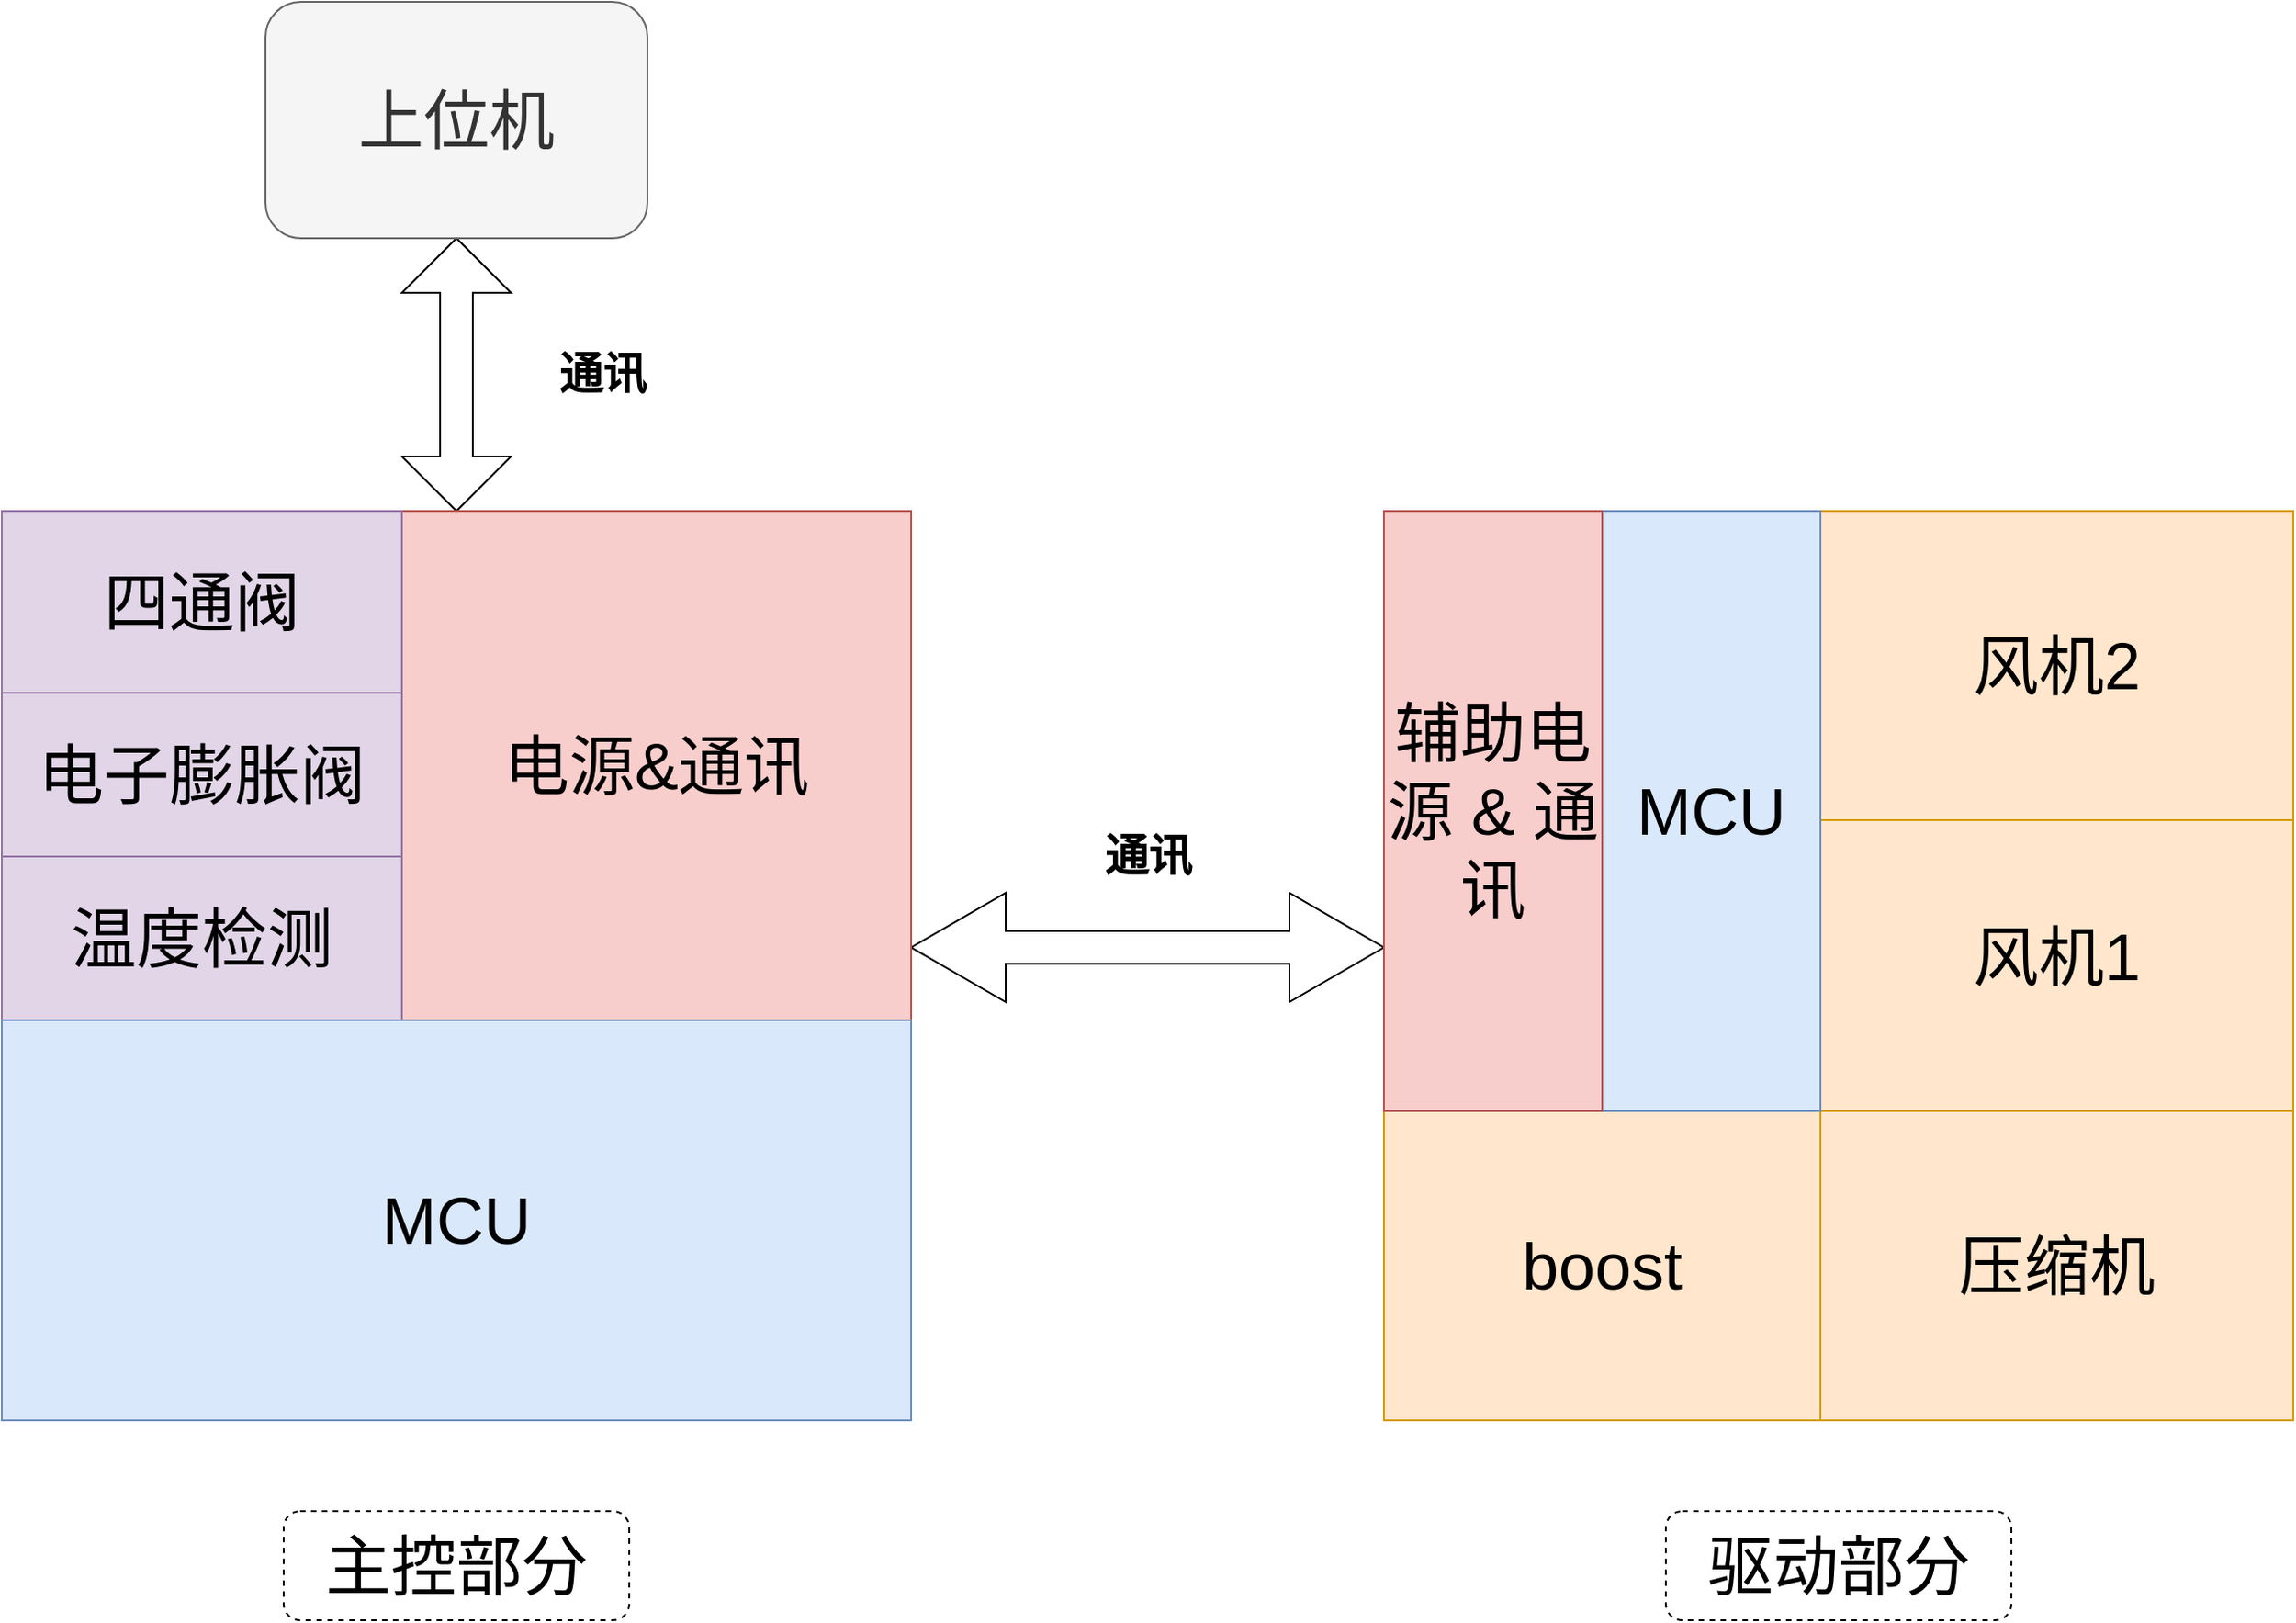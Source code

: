 <mxfile version="15.4.3" type="github">
  <diagram name="Page-1" id="90a13364-a465-7bf4-72fc-28e22215d7a0">
    <mxGraphModel dx="2076" dy="1094" grid="1" gridSize="10" guides="1" tooltips="1" connect="1" arrows="1" fold="1" page="1" pageScale="1.5" pageWidth="1169" pageHeight="826" background="none" math="0" shadow="0">
      <root>
        <mxCell id="0" style=";html=1;" />
        <mxCell id="1" style=";html=1;" parent="0" />
        <mxCell id="ZkzLgbns3vP0R5ubK6po-3" value="" style="whiteSpace=wrap;html=1;aspect=fixed;" vertex="1" parent="1">
          <mxGeometry x="320" y="460" width="500" height="500" as="geometry" />
        </mxCell>
        <mxCell id="ZkzLgbns3vP0R5ubK6po-4" value="&lt;font style=&quot;font-size: 36px&quot;&gt;主控部分&lt;/font&gt;" style="rounded=1;whiteSpace=wrap;html=1;dashed=1;" vertex="1" parent="1">
          <mxGeometry x="475" y="1010" width="190" height="60" as="geometry" />
        </mxCell>
        <mxCell id="ZkzLgbns3vP0R5ubK6po-5" value="" style="whiteSpace=wrap;html=1;aspect=fixed;" vertex="1" parent="1">
          <mxGeometry x="1080" y="460" width="500" height="500" as="geometry" />
        </mxCell>
        <mxCell id="ZkzLgbns3vP0R5ubK6po-8" value="" style="shape=doubleArrow;whiteSpace=wrap;html=1;" vertex="1" parent="1">
          <mxGeometry x="820" y="670" width="260" height="60" as="geometry" />
        </mxCell>
        <mxCell id="ZkzLgbns3vP0R5ubK6po-9" value="" style="shape=doubleArrow;direction=south;whiteSpace=wrap;html=1;fontSize=36;" vertex="1" parent="1">
          <mxGeometry x="540" y="310" width="60" height="150" as="geometry" />
        </mxCell>
        <mxCell id="ZkzLgbns3vP0R5ubK6po-12" value="上位机" style="rounded=1;whiteSpace=wrap;html=1;fontSize=36;fillColor=#f5f5f5;strokeColor=#666666;fontColor=#333333;" vertex="1" parent="1">
          <mxGeometry x="465" y="180" width="210" height="130" as="geometry" />
        </mxCell>
        <mxCell id="ZkzLgbns3vP0R5ubK6po-13" value="&lt;font style=&quot;font-size: 36px&quot;&gt;驱动部分&lt;/font&gt;" style="rounded=1;whiteSpace=wrap;html=1;dashed=1;" vertex="1" parent="1">
          <mxGeometry x="1235" y="1010" width="190" height="60" as="geometry" />
        </mxCell>
        <mxCell id="ZkzLgbns3vP0R5ubK6po-14" value="电源&amp;amp;通讯" style="whiteSpace=wrap;html=1;aspect=fixed;fontSize=36;fillColor=#f8cecc;strokeColor=#b85450;" vertex="1" parent="1">
          <mxGeometry x="540" y="460" width="280" height="280" as="geometry" />
        </mxCell>
        <mxCell id="ZkzLgbns3vP0R5ubK6po-16" value="四通阀" style="rounded=0;whiteSpace=wrap;html=1;fontSize=36;fillColor=#e1d5e7;strokeColor=#9673a6;" vertex="1" parent="1">
          <mxGeometry x="320" y="460" width="220" height="100" as="geometry" />
        </mxCell>
        <mxCell id="ZkzLgbns3vP0R5ubK6po-17" value="电子膨胀阀" style="rounded=0;whiteSpace=wrap;html=1;fontSize=36;fillColor=#e1d5e7;strokeColor=#9673a6;" vertex="1" parent="1">
          <mxGeometry x="320" y="560" width="220" height="90" as="geometry" />
        </mxCell>
        <mxCell id="ZkzLgbns3vP0R5ubK6po-18" value="温度检测" style="rounded=0;whiteSpace=wrap;html=1;fontSize=36;fillColor=#e1d5e7;strokeColor=#9673a6;" vertex="1" parent="1">
          <mxGeometry x="320" y="650" width="220" height="90" as="geometry" />
        </mxCell>
        <mxCell id="ZkzLgbns3vP0R5ubK6po-19" value="MCU" style="rounded=0;whiteSpace=wrap;html=1;fontSize=36;fillColor=#dae8fc;strokeColor=#6c8ebf;" vertex="1" parent="1">
          <mxGeometry x="320" y="740" width="500" height="220" as="geometry" />
        </mxCell>
        <mxCell id="ZkzLgbns3vP0R5ubK6po-22" value="boost" style="rounded=0;whiteSpace=wrap;html=1;fontSize=36;fillColor=#ffe6cc;strokeColor=#d79b00;" vertex="1" parent="1">
          <mxGeometry x="1080" y="790" width="240" height="170" as="geometry" />
        </mxCell>
        <mxCell id="ZkzLgbns3vP0R5ubK6po-23" value="压缩机" style="rounded=0;whiteSpace=wrap;html=1;fontSize=36;fillColor=#ffe6cc;strokeColor=#d79b00;" vertex="1" parent="1">
          <mxGeometry x="1320" y="790" width="260" height="170" as="geometry" />
        </mxCell>
        <mxCell id="ZkzLgbns3vP0R5ubK6po-28" value="风机1" style="rounded=0;whiteSpace=wrap;html=1;fontSize=36;fillColor=#ffe6cc;strokeColor=#d79b00;" vertex="1" parent="1">
          <mxGeometry x="1320" y="620" width="260" height="170" as="geometry" />
        </mxCell>
        <mxCell id="ZkzLgbns3vP0R5ubK6po-29" value="风机2" style="rounded=0;whiteSpace=wrap;html=1;fontSize=36;fillColor=#ffe6cc;strokeColor=#d79b00;" vertex="1" parent="1">
          <mxGeometry x="1320" y="460" width="260" height="170" as="geometry" />
        </mxCell>
        <mxCell id="ZkzLgbns3vP0R5ubK6po-36" value="MCU" style="rounded=0;whiteSpace=wrap;html=1;fontSize=36;fillColor=#dae8fc;strokeColor=#6c8ebf;" vertex="1" parent="1">
          <mxGeometry x="1200" y="460" width="120" height="330" as="geometry" />
        </mxCell>
        <mxCell id="ZkzLgbns3vP0R5ubK6po-37" value="辅助电源 &amp;amp; 通讯" style="rounded=0;whiteSpace=wrap;html=1;fontSize=36;fillColor=#f8cecc;strokeColor=#b85450;" vertex="1" parent="1">
          <mxGeometry x="1080" y="460" width="120" height="330" as="geometry" />
        </mxCell>
        <mxCell id="ZkzLgbns3vP0R5ubK6po-38" value="通讯" style="text;strokeColor=none;fillColor=none;html=1;fontSize=24;fontStyle=1;verticalAlign=middle;align=center;" vertex="1" parent="1">
          <mxGeometry x="900" y="630" width="100" height="40" as="geometry" />
        </mxCell>
        <mxCell id="ZkzLgbns3vP0R5ubK6po-40" value="通讯" style="text;strokeColor=none;fillColor=none;html=1;fontSize=24;fontStyle=1;verticalAlign=middle;align=center;" vertex="1" parent="1">
          <mxGeometry x="600" y="365" width="100" height="40" as="geometry" />
        </mxCell>
      </root>
    </mxGraphModel>
  </diagram>
</mxfile>
